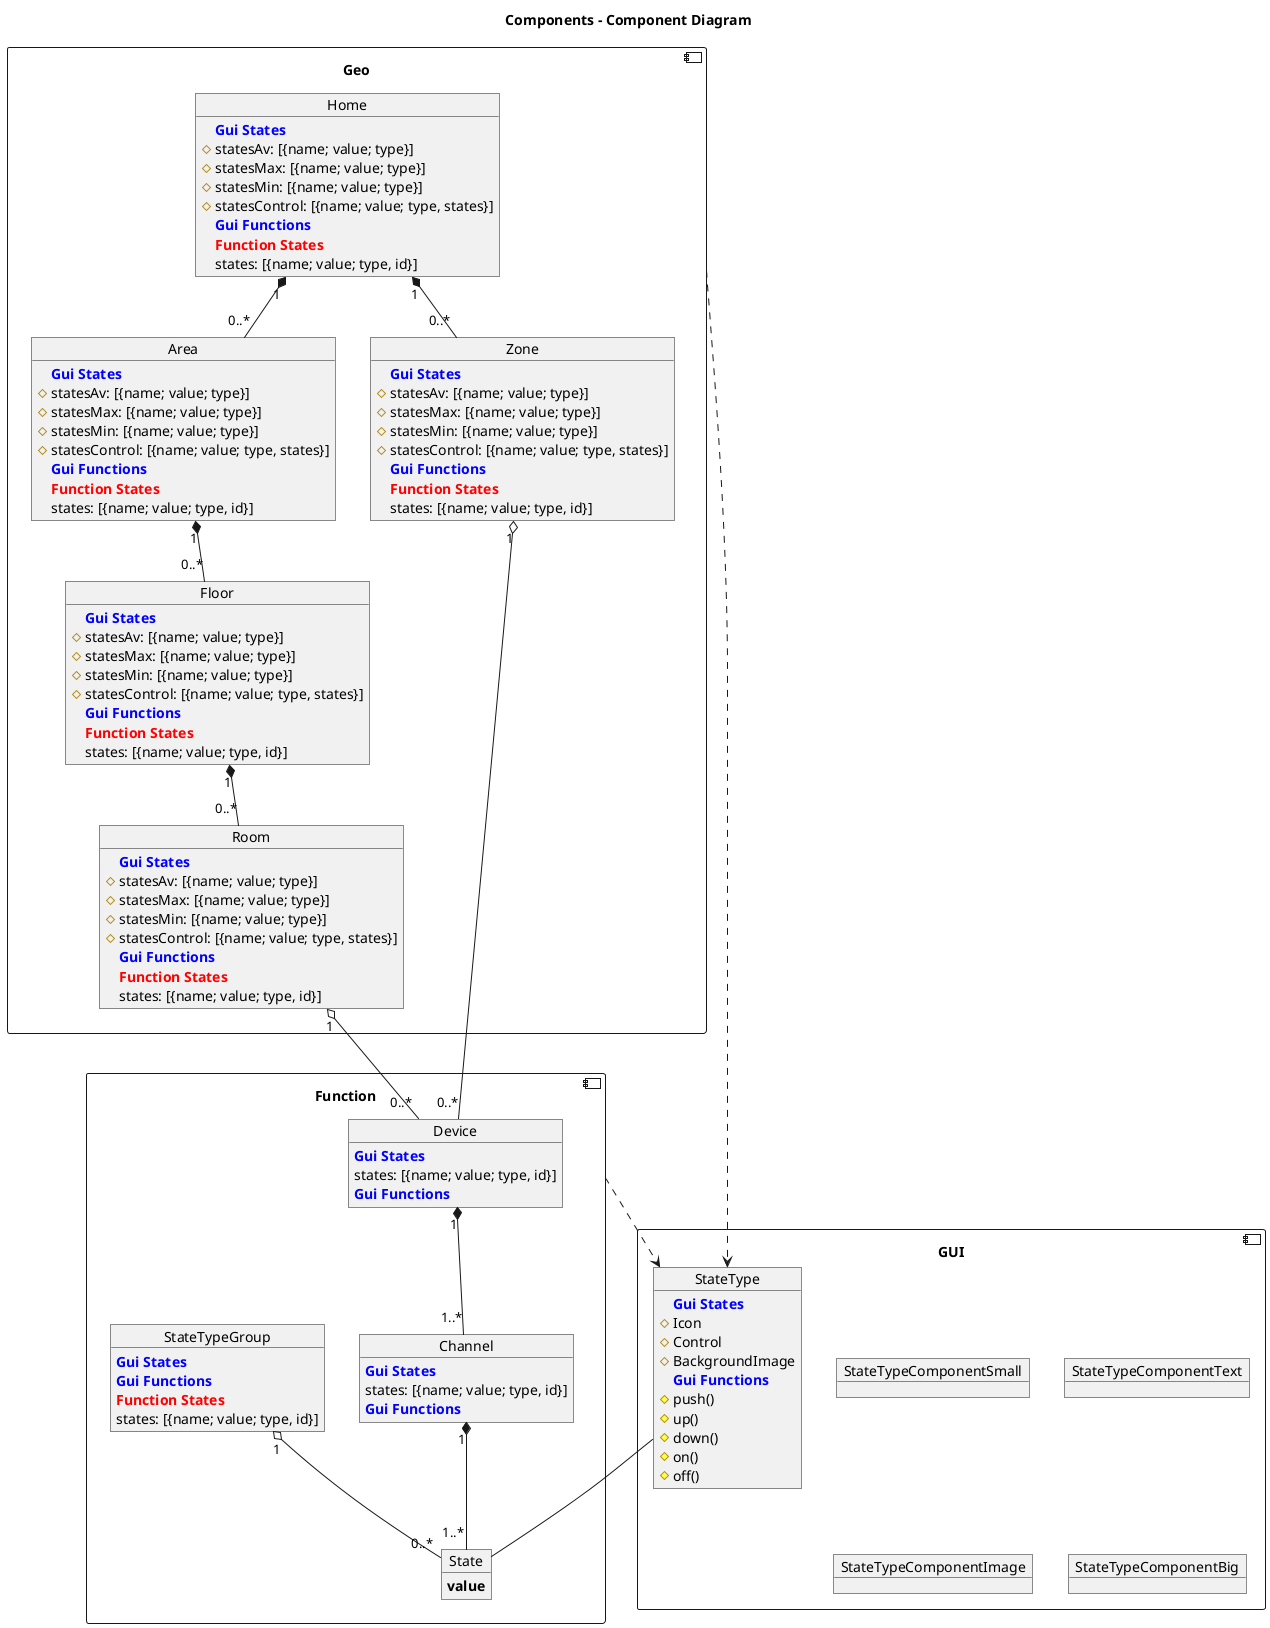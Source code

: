 @startuml

title Components - Component Diagram

component Function {
    object Device{
        <b><color:blue>Gui States</color></b>
        states: [{name; value; type, id}]
        <b><color:blue>Gui Functions</color></b>
    }
    object Channel{
        <b><color:blue>Gui States</color></b>
        states: [{name; value; type, id}]
        <b><color:blue>Gui Functions</color></b>
    }
    object State{
        <size:14><b>value</b></size>
    }
    object StateTypeGroup{
        <b><color:blue>Gui States</color></b>
        <b><color:blue>Gui Functions</color></b>
        <b><color:red>Function States</color></b>
        states: [{name; value; type, id}]
    }
    
}

component GUI {
    object StateType{
        <b><color:blue>Gui States</color></b>
        # Icon
        # Control
        # BackgroundImage
        <b><color:blue>Gui Functions</color></b>
        # push()
        # up()
        # down()
        # on()
        # off()
    }
    object StateTypeComponentSmall
    object StateTypeComponentText
    object StateTypeComponentImage
    object StateTypeComponentBig
}

component Geo {
    object Home{
        <b><color:blue>Gui States</color></b>
        # statesAv: [{name; value; type}]
        # statesMax: [{name; value; type}]
        # statesMin: [{name; value; type}]
        # statesControl: [{name; value; type, states}]
        <b><color:blue>Gui Functions</color></b>
        <b><color:red>Function States</color></b>
        states: [{name; value; type, id}]
    }
    object Zone{
        <b><color:blue>Gui States</color></b>
        # statesAv: [{name; value; type}]
        # statesMax: [{name; value; type}]
        # statesMin: [{name; value; type}]
        # statesControl: [{name; value; type, states}]
        <b><color:blue>Gui Functions</color></b>
        <b><color:red>Function States</color></b>
        states: [{name; value; type, id}]
    }
    object Area{
        <b><color:blue>Gui States</color></b>
        # statesAv: [{name; value; type}]
        # statesMax: [{name; value; type}]
        # statesMin: [{name; value; type}]
        # statesControl: [{name; value; type, states}]
        <b><color:blue>Gui Functions</color></b>
        <b><color:red>Function States</color></b>
        states: [{name; value; type, id}]
    }
    object Floor{
        <b><color:blue>Gui States</color></b>
        # statesAv: [{name; value; type}]
        # statesMax: [{name; value; type}]
        # statesMin: [{name; value; type}]
        # statesControl: [{name; value; type, states}]
        <b><color:blue>Gui Functions</color></b>
        <b><color:red>Function States</color></b>
        states: [{name; value; type, id}]
    }
    object Room{
        <b><color:blue>Gui States</color></b>
        # statesAv: [{name; value; type}]
        # statesMax: [{name; value; type}]
        # statesMin: [{name; value; type}]
        # statesControl: [{name; value; type, states}]
        <b><color:blue>Gui Functions</color></b>
        <b><color:red>Function States</color></b>
        states: [{name; value; type, id}]
    }
}


Device "1" *-- "1..*" Channel
Channel "1" *-- "1..*" State

Home "1" *-- "0..*" Zone
Home "1" *-- "0..*" Area
Area "1" *-- "0..*" Floor
Floor "1" *-- "0..*" Room

Room "1" o-- "0..*" Device
Zone "1" o-- "0..*" Device

StateTypeGroup "1" o-- "0..*" State
StateType -- State

Geo ..> StateType
Function ..> StateType

@enduml